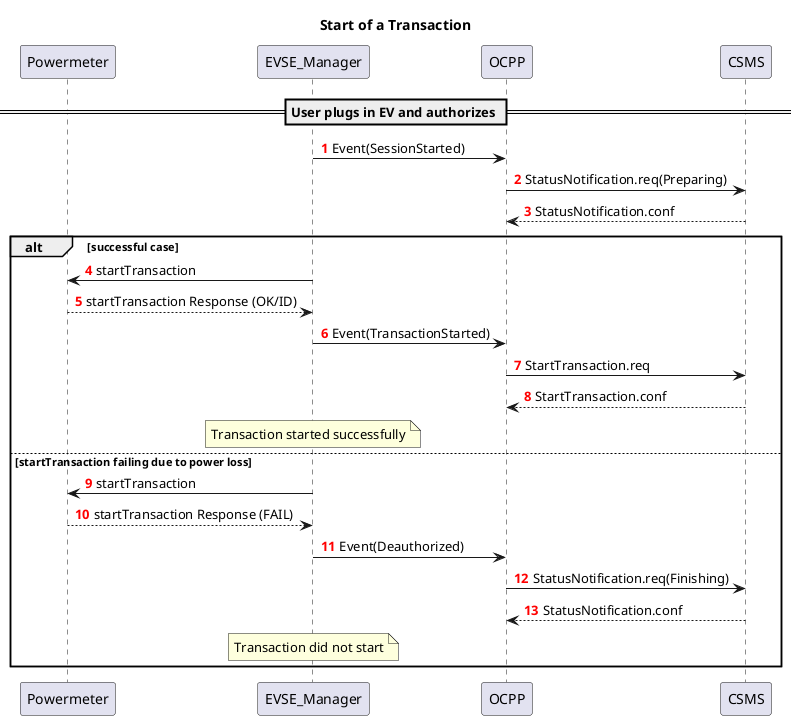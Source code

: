 @startuml
autonumber "<b><font color=red>"
participant Powermeter
participant EVSE_Manager
participant OCPP
participant CSMS

title Start of a Transaction

== User plugs in EV and authorizes ==

EVSE_Manager->OCPP: Event(SessionStarted)

OCPP->CSMS: StatusNotification.req(Preparing)
return StatusNotification.conf

alt successful case
EVSE_Manager -> Powermeter: startTransaction
return startTransaction Response (OK/ID)

EVSE_Manager -> OCPP: Event(TransactionStarted)
OCPP->CSMS: StartTransaction.req
return StartTransaction.conf

note over EVSE_Manager: Transaction started successfully

else startTransaction failing due to power loss
EVSE_Manager -> Powermeter: startTransaction
return startTransaction Response (FAIL)

EVSE_Manager -> OCPP: Event(Deauthorized)

OCPP->CSMS: StatusNotification.req(Finishing)
return StatusNotification.conf

note over EVSE_Manager: Transaction did not start

end

@enduml
